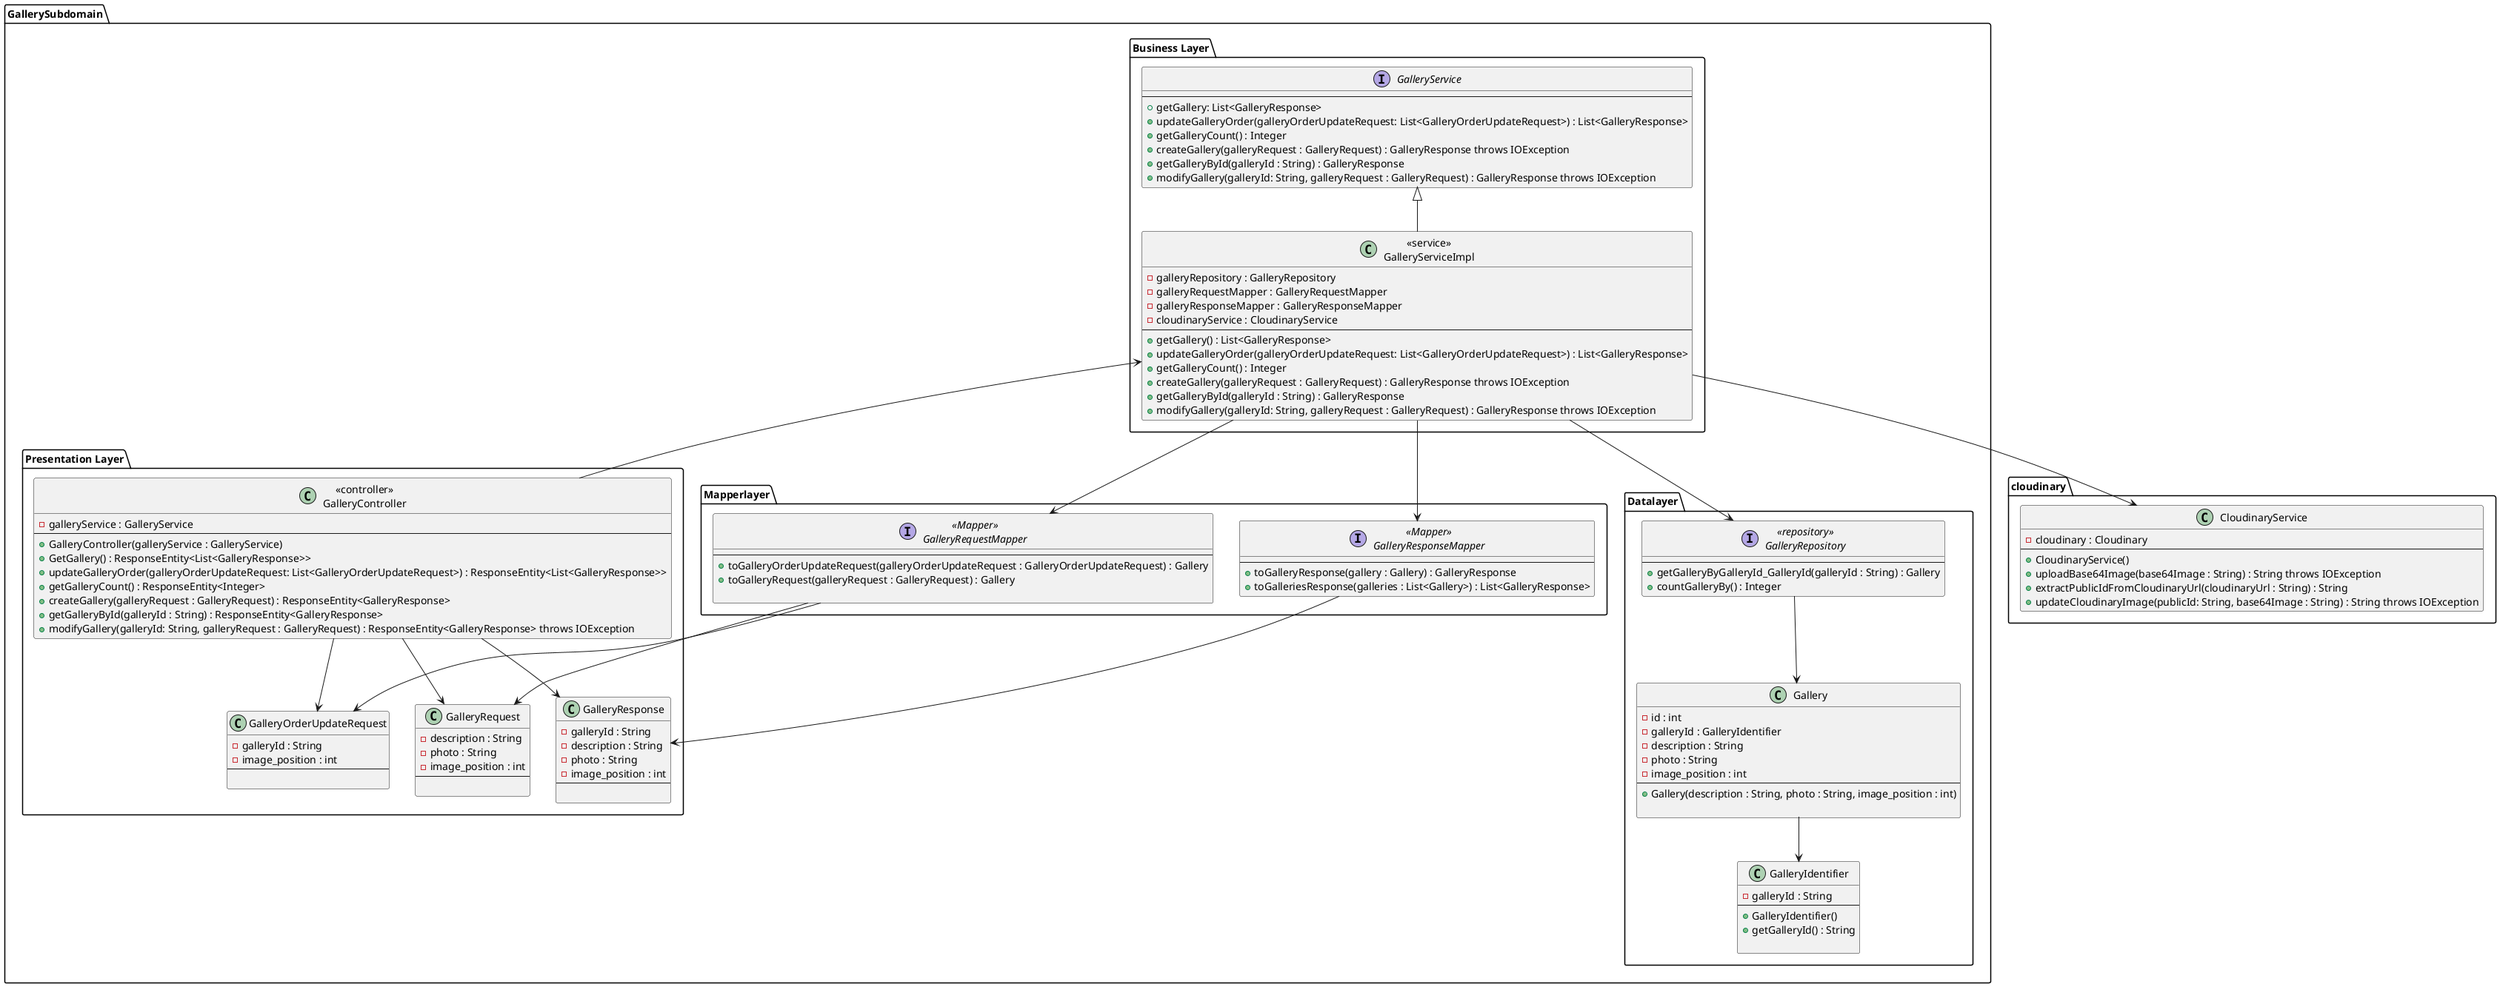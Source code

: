@startuml
package "GallerySubdomain"{
    package "Presentation Layer" {
        class "<<controller>>\nGalleryController" as controller {
            - galleryService : GalleryService
            ---
            + GalleryController(galleryService : GalleryService)
            + GetGallery() : ResponseEntity<List<GalleryResponse>>
            + updateGalleryOrder(galleryOrderUpdateRequest: List<GalleryOrderUpdateRequest>) : ResponseEntity<List<GalleryResponse>>
            + getGalleryCount() : ResponseEntity<Integer>
            + createGallery(galleryRequest : GalleryRequest) : ResponseEntity<GalleryResponse>
            + getGalleryById(galleryId : String) : ResponseEntity<GalleryResponse>
            + modifyGallery(galleryId: String, galleryRequest : GalleryRequest) : ResponseEntity<GalleryResponse> throws IOException
        }


        class "GalleryResponse" as galleryResponse{
            - galleryId : String
            - description : String
            - photo : String
            - image_position : int
            ---

        }

        class "GalleryRequest" as galleryRequest{
            - description : String
            - photo : String
            - image_position : int
            ---

        }

        class "GalleryOrderUpdateRequest" as galleryOrderUpdateRequest{
            - galleryId : String
            - image_position : int
            ---

        }


    }

    package "Business Layer"{
        interface "GalleryService" as service{
            ---
            + getGallery: List<GalleryResponse>
            + updateGalleryOrder(galleryOrderUpdateRequest: List<GalleryOrderUpdateRequest>) : List<GalleryResponse>
            + getGalleryCount() : Integer
            + createGallery(galleryRequest : GalleryRequest) : GalleryResponse throws IOException
            + getGalleryById(galleryId : String) : GalleryResponse
            + modifyGallery(galleryId: String, galleryRequest : GalleryRequest) : GalleryResponse throws IOException
        }

        class "<<service>>\nGalleryServiceImpl" as serviceImpl{
            - galleryRepository : GalleryRepository
            - galleryRequestMapper : GalleryRequestMapper
            - galleryResponseMapper : GalleryResponseMapper
            - cloudinaryService : CloudinaryService
            ---
            + getGallery() : List<GalleryResponse>
            + updateGalleryOrder(galleryOrderUpdateRequest: List<GalleryOrderUpdateRequest>) : List<GalleryResponse>
            + getGalleryCount() : Integer
            + createGallery(galleryRequest : GalleryRequest) : GalleryResponse throws IOException
            + getGalleryById(galleryId : String) : GalleryResponse
            + modifyGallery(galleryId: String, galleryRequest : GalleryRequest) : GalleryResponse throws IOException
        }
        class serviceImpl extends service

    }


    package "Datalayer"{

        interface "<<repository>>\nGalleryRepository" as repository{
            ---
            + getGalleryByGalleryId_GalleryId(galleryId : String) : Gallery
            + countGalleryBy() : Integer
        }

        class GalleryIdentifier {
            - galleryId : String
            ---
            + GalleryIdentifier()
            + getGalleryId() : String

        }

        class "Gallery" as gallery{
            - id : int
            - galleryId : GalleryIdentifier
            - description : String
            - photo : String
            - image_position : int
            ---
            + Gallery(description : String, photo : String, image_position : int)

        }




    }



    package "Mapperlayer"{

        interface "<<Mapper>>\nGalleryRequestMapper" as requestMapper{
            ---
                + toGalleryOrderUpdateRequest(galleryOrderUpdateRequest : GalleryOrderUpdateRequest) : Gallery
                + toGalleryRequest(galleryRequest : GalleryRequest) : Gallery

            }

        interface "<<Mapper>>\nGalleryResponseMapper" as responseMapper{
            ---
            + toGalleryResponse(gallery : Gallery) : GalleryResponse
            + toGalleriesResponse(galleries : List<Gallery>) : List<GalleryResponse>
        }

    }


    requestMapper --> galleryRequest

    responseMapper --> galleryResponse


    requestMapper --> galleryOrderUpdateRequest


    repository --> gallery

    serviceImpl --> responseMapper
    serviceImpl --> requestMapper




    controller --> galleryResponse
    controller --> galleryRequest



    controller --> serviceImpl
    controller --> galleryOrderUpdateRequest

    serviceImpl --> repository

    gallery --> GalleryIdentifier
}


package "cloudinary"{

    class CloudinaryService {
        - cloudinary : Cloudinary
        ---
        + CloudinaryService()
        + uploadBase64Image(base64Image : String) : String throws IOException
        + extractPublicIdFromCloudinaryUrl(cloudinaryUrl : String) : String
        + updateCloudinaryImage(publicId: String, base64Image : String) : String throws IOException
    }

}

serviceImpl --> CloudinaryService


@endpuml